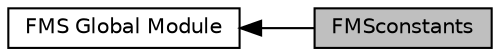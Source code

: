 digraph "FMSconstants"
{
  edge [fontname="Helvetica",fontsize="10",labelfontname="Helvetica",labelfontsize="10"];
  node [fontname="Helvetica",fontsize="10",shape=box];
  rankdir=LR;
  Node1 [label="FMSconstants",height=0.2,width=0.4,color="black", fillcolor="grey75", style="filled", fontcolor="black",tooltip="Essentially a copy of constants_mod for external usage alongside FMS Global Module."];
  Node2 [label="FMS Global Module",height=0.2,width=0.4,color="black", fillcolor="white", style="filled",URL="$group__libfms.html",tooltip="Modules and associated files in the libfms directory."];
  Node2->Node1 [shape=plaintext, dir="back", style="solid"];
}
